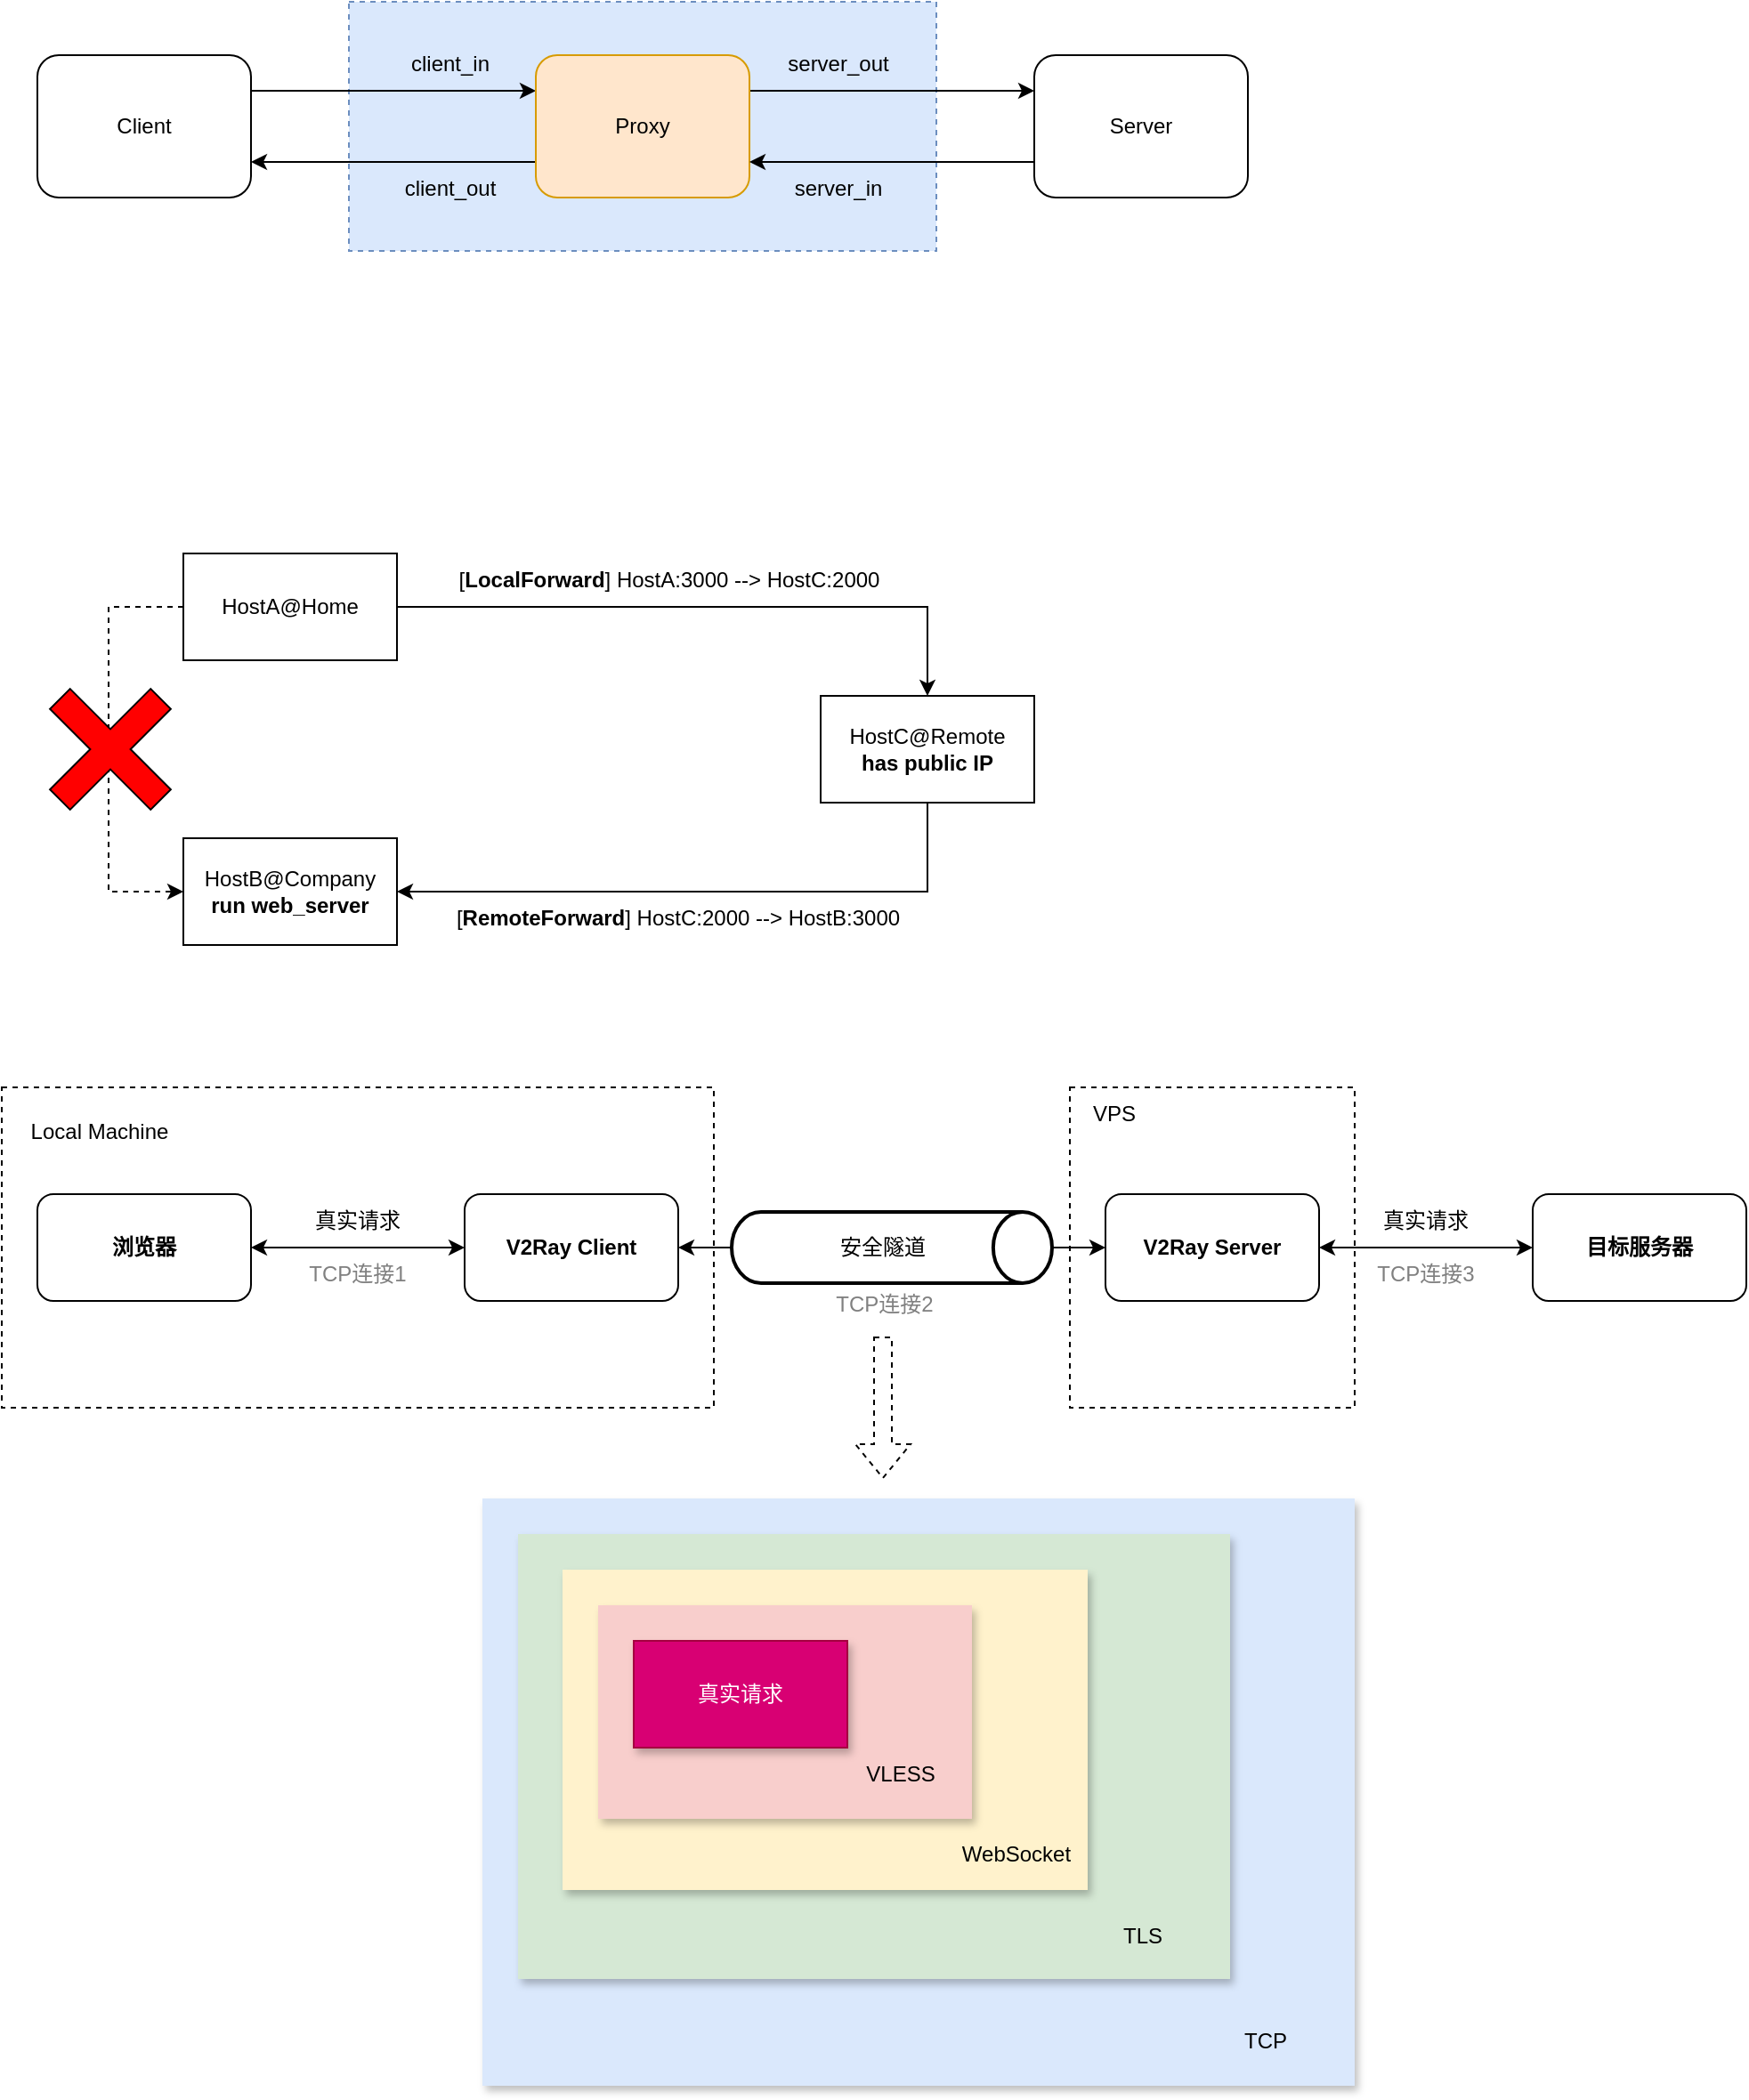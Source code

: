 <mxfile version="21.2.9" type="github">
  <diagram name="Page-1" id="8XETg-70EDmgeIA6E9z_">
    <mxGraphModel dx="968" dy="692" grid="1" gridSize="10" guides="1" tooltips="1" connect="1" arrows="1" fold="1" page="1" pageScale="1" pageWidth="850" pageHeight="1100" math="0" shadow="0">
      <root>
        <mxCell id="0" />
        <mxCell id="1" parent="0" />
        <mxCell id="nLy7EduG_a8Vsz1NF6yK-32" value="" style="rounded=0;whiteSpace=wrap;html=1;fillColor=default;dashed=1;" parent="1" vertex="1">
          <mxGeometry x="620" y="780" width="160" height="180" as="geometry" />
        </mxCell>
        <mxCell id="nLy7EduG_a8Vsz1NF6yK-30" value="" style="rounded=0;whiteSpace=wrap;html=1;fillColor=default;dashed=1;" parent="1" vertex="1">
          <mxGeometry x="20" y="780" width="400" height="180" as="geometry" />
        </mxCell>
        <mxCell id="nLy7EduG_a8Vsz1NF6yK-4" value="" style="rounded=0;whiteSpace=wrap;html=1;fillColor=#dae8fc;strokeColor=none;shadow=1;" parent="1" vertex="1">
          <mxGeometry x="290" y="1011" width="490" height="330" as="geometry" />
        </mxCell>
        <mxCell id="nLy7EduG_a8Vsz1NF6yK-5" value="" style="rounded=0;whiteSpace=wrap;html=1;fillColor=#d5e8d4;strokeColor=none;shadow=1;" parent="1" vertex="1">
          <mxGeometry x="310" y="1031" width="400" height="250" as="geometry" />
        </mxCell>
        <mxCell id="nLy7EduG_a8Vsz1NF6yK-2" value="" style="rounded=0;whiteSpace=wrap;html=1;fillColor=#fff2cc;strokeColor=none;shadow=1;" parent="1" vertex="1">
          <mxGeometry x="335" y="1051" width="295" height="180" as="geometry" />
        </mxCell>
        <mxCell id="nLy7EduG_a8Vsz1NF6yK-3" value="" style="rounded=0;whiteSpace=wrap;html=1;fillColor=#f8cecc;strokeColor=none;shadow=1;" parent="1" vertex="1">
          <mxGeometry x="355" y="1071" width="210" height="120" as="geometry" />
        </mxCell>
        <mxCell id="RhbkSSskdxaJuLNrv9G9-12" value="" style="rounded=0;whiteSpace=wrap;html=1;fillColor=#dae8fc;dashed=1;strokeColor=#6c8ebf;" parent="1" vertex="1">
          <mxGeometry x="215" y="170" width="330" height="140" as="geometry" />
        </mxCell>
        <mxCell id="RhbkSSskdxaJuLNrv9G9-4" style="edgeStyle=orthogonalEdgeStyle;rounded=0;orthogonalLoop=1;jettySize=auto;html=1;exitX=1;exitY=0.25;exitDx=0;exitDy=0;entryX=0;entryY=0.25;entryDx=0;entryDy=0;" parent="1" source="RhbkSSskdxaJuLNrv9G9-1" target="RhbkSSskdxaJuLNrv9G9-2" edge="1">
          <mxGeometry relative="1" as="geometry" />
        </mxCell>
        <mxCell id="RhbkSSskdxaJuLNrv9G9-1" value="Client" style="rounded=1;whiteSpace=wrap;html=1;" parent="1" vertex="1">
          <mxGeometry x="40" y="200" width="120" height="80" as="geometry" />
        </mxCell>
        <mxCell id="RhbkSSskdxaJuLNrv9G9-5" style="edgeStyle=orthogonalEdgeStyle;rounded=0;orthogonalLoop=1;jettySize=auto;html=1;exitX=0;exitY=0.75;exitDx=0;exitDy=0;entryX=1;entryY=0.75;entryDx=0;entryDy=0;" parent="1" source="RhbkSSskdxaJuLNrv9G9-2" target="RhbkSSskdxaJuLNrv9G9-1" edge="1">
          <mxGeometry relative="1" as="geometry" />
        </mxCell>
        <mxCell id="RhbkSSskdxaJuLNrv9G9-6" style="edgeStyle=orthogonalEdgeStyle;rounded=0;orthogonalLoop=1;jettySize=auto;html=1;exitX=1;exitY=0.25;exitDx=0;exitDy=0;entryX=0;entryY=0.25;entryDx=0;entryDy=0;" parent="1" source="RhbkSSskdxaJuLNrv9G9-2" target="RhbkSSskdxaJuLNrv9G9-3" edge="1">
          <mxGeometry relative="1" as="geometry" />
        </mxCell>
        <mxCell id="RhbkSSskdxaJuLNrv9G9-2" value="Proxy" style="rounded=1;whiteSpace=wrap;html=1;fillColor=#ffe6cc;strokeColor=#d79b00;" parent="1" vertex="1">
          <mxGeometry x="320" y="200" width="120" height="80" as="geometry" />
        </mxCell>
        <mxCell id="RhbkSSskdxaJuLNrv9G9-7" style="edgeStyle=orthogonalEdgeStyle;rounded=0;orthogonalLoop=1;jettySize=auto;html=1;exitX=0;exitY=0.75;exitDx=0;exitDy=0;entryX=1;entryY=0.75;entryDx=0;entryDy=0;" parent="1" source="RhbkSSskdxaJuLNrv9G9-3" target="RhbkSSskdxaJuLNrv9G9-2" edge="1">
          <mxGeometry relative="1" as="geometry" />
        </mxCell>
        <mxCell id="RhbkSSskdxaJuLNrv9G9-3" value="Server" style="rounded=1;whiteSpace=wrap;html=1;" parent="1" vertex="1">
          <mxGeometry x="600" y="200" width="120" height="80" as="geometry" />
        </mxCell>
        <mxCell id="RhbkSSskdxaJuLNrv9G9-8" value="client_in" style="text;html=1;strokeColor=none;fillColor=none;align=center;verticalAlign=middle;whiteSpace=wrap;rounded=0;" parent="1" vertex="1">
          <mxGeometry x="242" y="190" width="60" height="30" as="geometry" />
        </mxCell>
        <mxCell id="RhbkSSskdxaJuLNrv9G9-9" value="client_out" style="text;html=1;strokeColor=none;fillColor=none;align=center;verticalAlign=middle;whiteSpace=wrap;rounded=0;" parent="1" vertex="1">
          <mxGeometry x="242" y="260" width="60" height="30" as="geometry" />
        </mxCell>
        <mxCell id="RhbkSSskdxaJuLNrv9G9-10" value="server_out" style="text;html=1;strokeColor=none;fillColor=none;align=center;verticalAlign=middle;whiteSpace=wrap;rounded=0;" parent="1" vertex="1">
          <mxGeometry x="460" y="190" width="60" height="30" as="geometry" />
        </mxCell>
        <mxCell id="RhbkSSskdxaJuLNrv9G9-11" value="server_in" style="text;html=1;strokeColor=none;fillColor=none;align=center;verticalAlign=middle;whiteSpace=wrap;rounded=0;" parent="1" vertex="1">
          <mxGeometry x="460" y="260" width="60" height="30" as="geometry" />
        </mxCell>
        <mxCell id="eDuGHIDuK_WC9twe6rPm-4" style="edgeStyle=orthogonalEdgeStyle;rounded=0;orthogonalLoop=1;jettySize=auto;html=1;exitX=1;exitY=0.5;exitDx=0;exitDy=0;entryX=0.5;entryY=0;entryDx=0;entryDy=0;" parent="1" source="eDuGHIDuK_WC9twe6rPm-1" target="eDuGHIDuK_WC9twe6rPm-3" edge="1">
          <mxGeometry relative="1" as="geometry" />
        </mxCell>
        <mxCell id="eDuGHIDuK_WC9twe6rPm-8" style="edgeStyle=orthogonalEdgeStyle;rounded=0;orthogonalLoop=1;jettySize=auto;html=1;exitX=0;exitY=0.5;exitDx=0;exitDy=0;entryX=0;entryY=0.5;entryDx=0;entryDy=0;dashed=1;" parent="1" source="eDuGHIDuK_WC9twe6rPm-1" target="eDuGHIDuK_WC9twe6rPm-2" edge="1">
          <mxGeometry relative="1" as="geometry">
            <Array as="points">
              <mxPoint x="80" y="510" />
              <mxPoint x="80" y="670" />
            </Array>
          </mxGeometry>
        </mxCell>
        <mxCell id="eDuGHIDuK_WC9twe6rPm-1" value="HostA@Home" style="rounded=0;whiteSpace=wrap;html=1;" parent="1" vertex="1">
          <mxGeometry x="122" y="480" width="120" height="60" as="geometry" />
        </mxCell>
        <mxCell id="eDuGHIDuK_WC9twe6rPm-2" value="HostB@Company&lt;br&gt;&lt;b&gt;run web_server&lt;/b&gt;" style="rounded=0;whiteSpace=wrap;html=1;" parent="1" vertex="1">
          <mxGeometry x="122" y="640" width="120" height="60" as="geometry" />
        </mxCell>
        <mxCell id="eDuGHIDuK_WC9twe6rPm-5" style="edgeStyle=orthogonalEdgeStyle;rounded=0;orthogonalLoop=1;jettySize=auto;html=1;exitX=0.5;exitY=1;exitDx=0;exitDy=0;entryX=1;entryY=0.5;entryDx=0;entryDy=0;" parent="1" source="eDuGHIDuK_WC9twe6rPm-3" target="eDuGHIDuK_WC9twe6rPm-2" edge="1">
          <mxGeometry relative="1" as="geometry" />
        </mxCell>
        <mxCell id="eDuGHIDuK_WC9twe6rPm-3" value="HostC@Remote&lt;br&gt;&lt;b&gt;has public IP&lt;/b&gt;" style="rounded=0;whiteSpace=wrap;html=1;" parent="1" vertex="1">
          <mxGeometry x="480" y="560" width="120" height="60" as="geometry" />
        </mxCell>
        <mxCell id="eDuGHIDuK_WC9twe6rPm-6" value="[&lt;b&gt;LocalForward&lt;/b&gt;] HostA:3000 --&amp;gt; HostC:2000" style="text;html=1;strokeColor=none;fillColor=none;align=center;verticalAlign=middle;whiteSpace=wrap;rounded=0;" parent="1" vertex="1">
          <mxGeometry x="270" y="480" width="250" height="30" as="geometry" />
        </mxCell>
        <mxCell id="eDuGHIDuK_WC9twe6rPm-7" value="[&lt;b&gt;RemoteForward&lt;/b&gt;] HostC:2000 --&amp;gt; HostB:3000" style="text;html=1;strokeColor=none;fillColor=none;align=center;verticalAlign=middle;whiteSpace=wrap;rounded=0;" parent="1" vertex="1">
          <mxGeometry x="260" y="670" width="280" height="30" as="geometry" />
        </mxCell>
        <mxCell id="eDuGHIDuK_WC9twe6rPm-9" value="" style="shape=cross;whiteSpace=wrap;html=1;rotation=45;fillColor=#FF0000;" parent="1" vertex="1">
          <mxGeometry x="41" y="550" width="80" height="80" as="geometry" />
        </mxCell>
        <mxCell id="nLy7EduG_a8Vsz1NF6yK-1" value="真实请求" style="rounded=0;whiteSpace=wrap;html=1;fillColor=#d80073;strokeColor=#A50040;shadow=1;glass=0;fontColor=#ffffff;" parent="1" vertex="1">
          <mxGeometry x="375" y="1091" width="120" height="60" as="geometry" />
        </mxCell>
        <mxCell id="nLy7EduG_a8Vsz1NF6yK-6" value="VLESS" style="text;html=1;strokeColor=none;fillColor=none;align=center;verticalAlign=middle;whiteSpace=wrap;rounded=0;" parent="1" vertex="1">
          <mxGeometry x="495" y="1151" width="60" height="30" as="geometry" />
        </mxCell>
        <mxCell id="nLy7EduG_a8Vsz1NF6yK-7" value="WebSocket" style="text;html=1;strokeColor=none;fillColor=none;align=center;verticalAlign=middle;whiteSpace=wrap;rounded=0;" parent="1" vertex="1">
          <mxGeometry x="560" y="1196" width="60" height="30" as="geometry" />
        </mxCell>
        <mxCell id="nLy7EduG_a8Vsz1NF6yK-8" value="TLS" style="text;html=1;strokeColor=none;fillColor=none;align=center;verticalAlign=middle;whiteSpace=wrap;rounded=0;" parent="1" vertex="1">
          <mxGeometry x="631" y="1242" width="60" height="30" as="geometry" />
        </mxCell>
        <mxCell id="nLy7EduG_a8Vsz1NF6yK-9" value="TCP" style="text;html=1;strokeColor=none;fillColor=none;align=center;verticalAlign=middle;whiteSpace=wrap;rounded=0;" parent="1" vertex="1">
          <mxGeometry x="700" y="1301" width="60" height="30" as="geometry" />
        </mxCell>
        <mxCell id="nLy7EduG_a8Vsz1NF6yK-16" style="edgeStyle=orthogonalEdgeStyle;rounded=0;orthogonalLoop=1;jettySize=auto;html=1;exitX=1;exitY=0.5;exitDx=0;exitDy=0;entryX=0;entryY=0.5;entryDx=0;entryDy=0;startArrow=classic;startFill=1;" parent="1" source="nLy7EduG_a8Vsz1NF6yK-10" target="nLy7EduG_a8Vsz1NF6yK-11" edge="1">
          <mxGeometry relative="1" as="geometry" />
        </mxCell>
        <mxCell id="nLy7EduG_a8Vsz1NF6yK-10" value="浏览器" style="rounded=1;whiteSpace=wrap;html=1;fontStyle=1" parent="1" vertex="1">
          <mxGeometry x="40" y="840" width="120" height="60" as="geometry" />
        </mxCell>
        <mxCell id="nLy7EduG_a8Vsz1NF6yK-21" style="edgeStyle=orthogonalEdgeStyle;rounded=0;orthogonalLoop=1;jettySize=auto;html=1;exitX=1;exitY=0.5;exitDx=0;exitDy=0;endArrow=none;endFill=0;entryX=0;entryY=0.5;entryDx=0;entryDy=0;entryPerimeter=0;startArrow=classic;startFill=1;" parent="1" source="nLy7EduG_a8Vsz1NF6yK-11" target="nLy7EduG_a8Vsz1NF6yK-23" edge="1">
          <mxGeometry relative="1" as="geometry">
            <mxPoint x="420" y="870" as="targetPoint" />
          </mxGeometry>
        </mxCell>
        <mxCell id="nLy7EduG_a8Vsz1NF6yK-11" value="V2Ray Client" style="rounded=1;whiteSpace=wrap;html=1;fontStyle=1" parent="1" vertex="1">
          <mxGeometry x="280" y="840" width="120" height="60" as="geometry" />
        </mxCell>
        <mxCell id="nLy7EduG_a8Vsz1NF6yK-18" style="edgeStyle=orthogonalEdgeStyle;rounded=0;orthogonalLoop=1;jettySize=auto;html=1;exitX=1;exitY=0.5;exitDx=0;exitDy=0;startArrow=classic;startFill=1;" parent="1" source="nLy7EduG_a8Vsz1NF6yK-12" target="nLy7EduG_a8Vsz1NF6yK-13" edge="1">
          <mxGeometry relative="1" as="geometry" />
        </mxCell>
        <mxCell id="nLy7EduG_a8Vsz1NF6yK-12" value="V2Ray Server" style="rounded=1;whiteSpace=wrap;html=1;fontStyle=1" parent="1" vertex="1">
          <mxGeometry x="640" y="840" width="120" height="60" as="geometry" />
        </mxCell>
        <mxCell id="nLy7EduG_a8Vsz1NF6yK-13" value="目标服务器" style="rounded=1;whiteSpace=wrap;html=1;fontStyle=1" parent="1" vertex="1">
          <mxGeometry x="880" y="840" width="120" height="60" as="geometry" />
        </mxCell>
        <mxCell id="nLy7EduG_a8Vsz1NF6yK-25" style="edgeStyle=orthogonalEdgeStyle;rounded=0;orthogonalLoop=1;jettySize=auto;html=1;exitX=1;exitY=0.5;exitDx=0;exitDy=0;exitPerimeter=0;entryX=0;entryY=0.5;entryDx=0;entryDy=0;" parent="1" source="nLy7EduG_a8Vsz1NF6yK-23" target="nLy7EduG_a8Vsz1NF6yK-12" edge="1">
          <mxGeometry relative="1" as="geometry" />
        </mxCell>
        <mxCell id="nLy7EduG_a8Vsz1NF6yK-23" value="" style="strokeWidth=2;html=1;shape=mxgraph.flowchart.direct_data;whiteSpace=wrap;" parent="1" vertex="1">
          <mxGeometry x="430" y="850" width="180" height="40" as="geometry" />
        </mxCell>
        <mxCell id="nLy7EduG_a8Vsz1NF6yK-26" value="安全隧道" style="text;html=1;strokeColor=none;fillColor=none;align=center;verticalAlign=middle;whiteSpace=wrap;rounded=0;" parent="1" vertex="1">
          <mxGeometry x="485" y="855" width="60" height="30" as="geometry" />
        </mxCell>
        <mxCell id="nLy7EduG_a8Vsz1NF6yK-27" value="真实请求" style="text;html=1;strokeColor=none;fillColor=none;align=center;verticalAlign=middle;whiteSpace=wrap;rounded=0;" parent="1" vertex="1">
          <mxGeometry x="190" y="840" width="60" height="30" as="geometry" />
        </mxCell>
        <mxCell id="nLy7EduG_a8Vsz1NF6yK-28" value="真实请求" style="text;html=1;strokeColor=none;fillColor=none;align=center;verticalAlign=middle;whiteSpace=wrap;rounded=0;" parent="1" vertex="1">
          <mxGeometry x="790" y="840" width="60" height="30" as="geometry" />
        </mxCell>
        <mxCell id="nLy7EduG_a8Vsz1NF6yK-29" value="" style="shape=flexArrow;endArrow=classic;html=1;rounded=0;dashed=1;" parent="1" edge="1">
          <mxGeometry width="50" height="50" relative="1" as="geometry">
            <mxPoint x="515" y="920" as="sourcePoint" />
            <mxPoint x="515" y="1000" as="targetPoint" />
          </mxGeometry>
        </mxCell>
        <mxCell id="nLy7EduG_a8Vsz1NF6yK-31" value="Local Machine" style="text;html=1;strokeColor=none;fillColor=none;align=center;verticalAlign=middle;whiteSpace=wrap;rounded=0;" parent="1" vertex="1">
          <mxGeometry x="30" y="790" width="90" height="30" as="geometry" />
        </mxCell>
        <mxCell id="nLy7EduG_a8Vsz1NF6yK-33" value="VPS" style="text;html=1;strokeColor=none;fillColor=none;align=center;verticalAlign=middle;whiteSpace=wrap;rounded=0;" parent="1" vertex="1">
          <mxGeometry x="620" y="780" width="50" height="30" as="geometry" />
        </mxCell>
        <mxCell id="3WjPgzuBG_YjzJ2R6KPt-1" value="&lt;font color=&quot;#808080&quot;&gt;TCP连接1&lt;/font&gt;" style="text;html=1;strokeColor=none;fillColor=none;align=center;verticalAlign=middle;whiteSpace=wrap;rounded=0;" vertex="1" parent="1">
          <mxGeometry x="190" y="870" width="60" height="30" as="geometry" />
        </mxCell>
        <mxCell id="3WjPgzuBG_YjzJ2R6KPt-2" value="&lt;font color=&quot;#808080&quot;&gt;TCP连接2&lt;/font&gt;" style="text;html=1;strokeColor=none;fillColor=none;align=center;verticalAlign=middle;whiteSpace=wrap;rounded=0;" vertex="1" parent="1">
          <mxGeometry x="486" y="887" width="60" height="30" as="geometry" />
        </mxCell>
        <mxCell id="3WjPgzuBG_YjzJ2R6KPt-3" value="&lt;font color=&quot;#808080&quot;&gt;TCP连接3&lt;/font&gt;" style="text;html=1;strokeColor=none;fillColor=none;align=center;verticalAlign=middle;whiteSpace=wrap;rounded=0;" vertex="1" parent="1">
          <mxGeometry x="790" y="870" width="60" height="30" as="geometry" />
        </mxCell>
      </root>
    </mxGraphModel>
  </diagram>
</mxfile>
